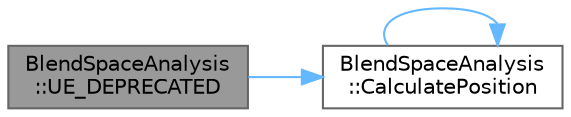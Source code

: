 digraph "BlendSpaceAnalysis::UE_DEPRECATED"
{
 // INTERACTIVE_SVG=YES
 // LATEX_PDF_SIZE
  bgcolor="transparent";
  edge [fontname=Helvetica,fontsize=10,labelfontname=Helvetica,labelfontsize=10];
  node [fontname=Helvetica,fontsize=10,shape=box,height=0.2,width=0.4];
  rankdir="LR";
  Node1 [id="Node000001",label="BlendSpaceAnalysis\l::UE_DEPRECATED",height=0.2,width=0.4,color="gray40", fillcolor="grey60", style="filled", fontcolor="black",tooltip=" "];
  Node1 -> Node2 [id="edge1_Node000001_Node000002",color="steelblue1",style="solid",tooltip=" "];
  Node2 [id="Node000002",label="BlendSpaceAnalysis\l::CalculatePosition",height=0.2,width=0.4,color="grey40", fillcolor="white", style="filled",URL="$d6/d26/namespaceBlendSpaceAnalysis.html#a0984872883ea6aebbfd3457e86b5aa91",tooltip=" "];
  Node2 -> Node2 [id="edge2_Node000002_Node000002",color="steelblue1",style="solid",tooltip=" "];
}
